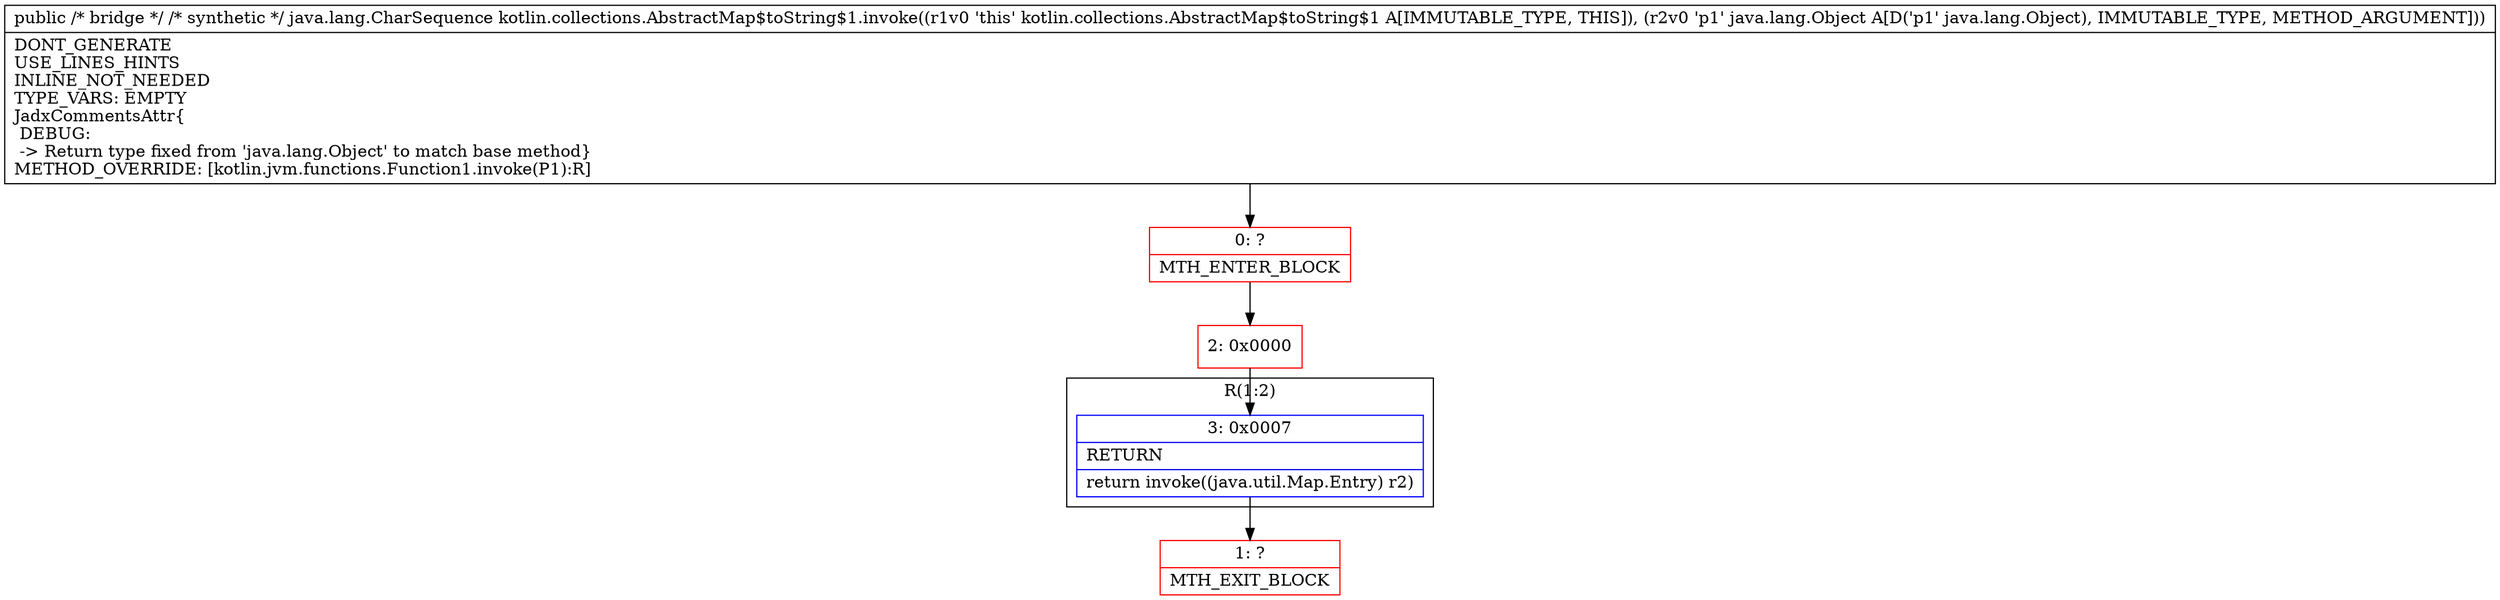digraph "CFG forkotlin.collections.AbstractMap$toString$1.invoke(Ljava\/lang\/Object;)Ljava\/lang\/Object;" {
subgraph cluster_Region_1818327427 {
label = "R(1:2)";
node [shape=record,color=blue];
Node_3 [shape=record,label="{3\:\ 0x0007|RETURN\l|return invoke((java.util.Map.Entry) r2)\l}"];
}
Node_0 [shape=record,color=red,label="{0\:\ ?|MTH_ENTER_BLOCK\l}"];
Node_2 [shape=record,color=red,label="{2\:\ 0x0000}"];
Node_1 [shape=record,color=red,label="{1\:\ ?|MTH_EXIT_BLOCK\l}"];
MethodNode[shape=record,label="{public \/* bridge *\/ \/* synthetic *\/ java.lang.CharSequence kotlin.collections.AbstractMap$toString$1.invoke((r1v0 'this' kotlin.collections.AbstractMap$toString$1 A[IMMUTABLE_TYPE, THIS]), (r2v0 'p1' java.lang.Object A[D('p1' java.lang.Object), IMMUTABLE_TYPE, METHOD_ARGUMENT]))  | DONT_GENERATE\lUSE_LINES_HINTS\lINLINE_NOT_NEEDED\lTYPE_VARS: EMPTY\lJadxCommentsAttr\{\l DEBUG: \l \-\> Return type fixed from 'java.lang.Object' to match base method\}\lMETHOD_OVERRIDE: [kotlin.jvm.functions.Function1.invoke(P1):R]\l}"];
MethodNode -> Node_0;Node_3 -> Node_1;
Node_0 -> Node_2;
Node_2 -> Node_3;
}

